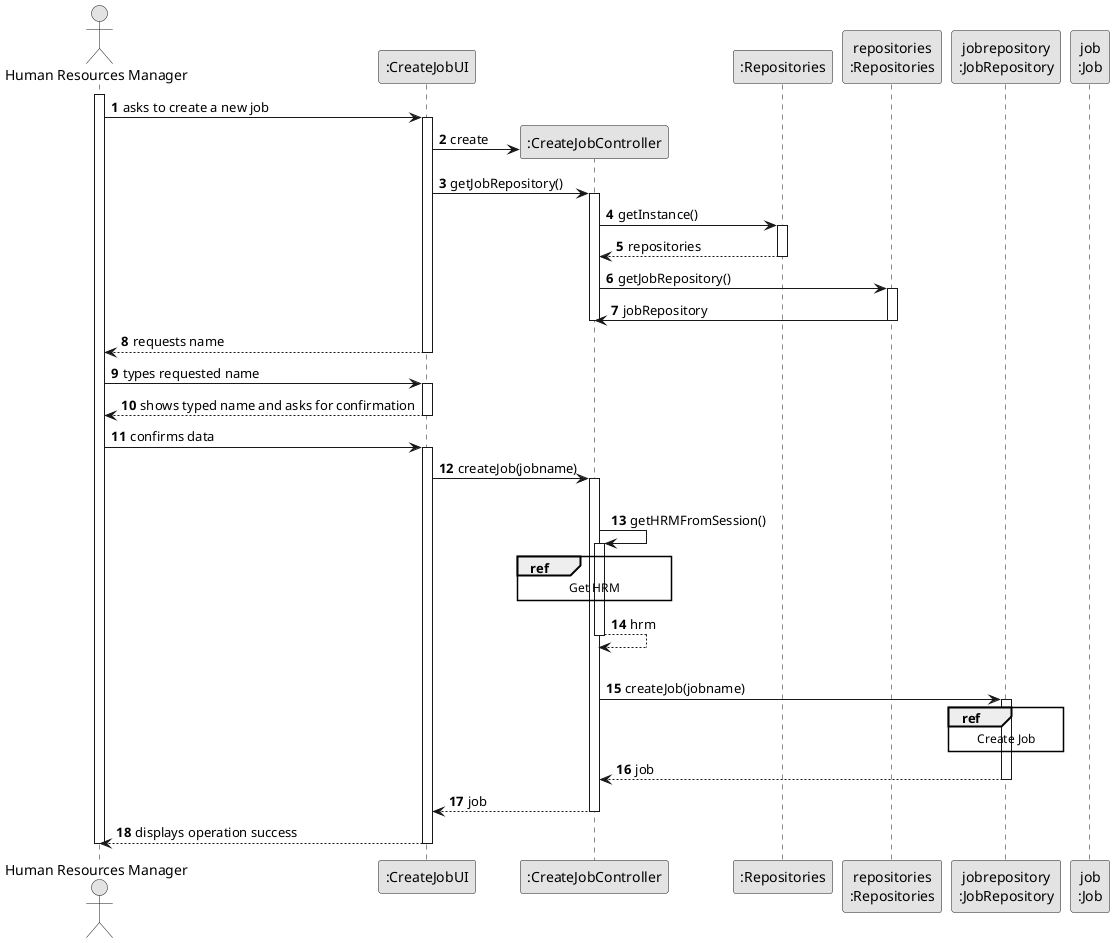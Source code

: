 @startuml
skinparam monochrome true
skinparam packageStyle rectangle
skinparam shadowing false

autonumber

'hide footbox
actor "Human Resources Manager" as ADM
participant ":CreateJobUI" as UI
participant ":CreateJobController" as CTRL
participant ":Repositories" as RepositorySingleton
participant "repositories\n:Repositories" as PLAT
participant "jobrepository\n:JobRepository" as JR
participant "job\n:Job" as TRABALHO

activate ADM

        ADM -> UI : asks to create a new job

        activate UI

'            UI --> ADM : requests data (name)
            'create CTRL
            UI -> CTRL** : create

            UI -> CTRL : getJobRepository()

            activate CTRL

            CTRL -> RepositorySingleton : getInstance()
                            activate RepositorySingleton

                                RepositorySingleton --> CTRL: repositories
                            deactivate RepositorySingleton

                 CTRL -> PLAT : getJobRepository()
                         activate PLAT

                     PLAT -> CTRL : jobRepository
                     deactivate PLAT
    deactivate CTRL
    UI --> ADM : requests name
    deactivate UI

    ADM -> UI : types requested name
    activate UI

            UI --> ADM : shows typed name and asks for confirmation
        deactivate UI

        ADM -> UI : confirms data
        activate UI

        UI -> CTRL : createJob(jobname)
        activate CTRL

            |||
            CTRL -> CTRL : getHRMFromSession()
            activate CTRL

                ref over CTRL
                Get HRM
                end

                CTRL --> CTRL : hrm
            deactivate CTRL

            |||
            CTRL -> JR: createJob(jobname)
            activate JR

                ref over JR
                Create Job
                end


                JR --> CTRL : job

            deactivate JR

            CTRL --> UI: job
            deactivate CTRL
            UI --> ADM: displays operation success
    deactivate UI

deactivate ADM

@enduml